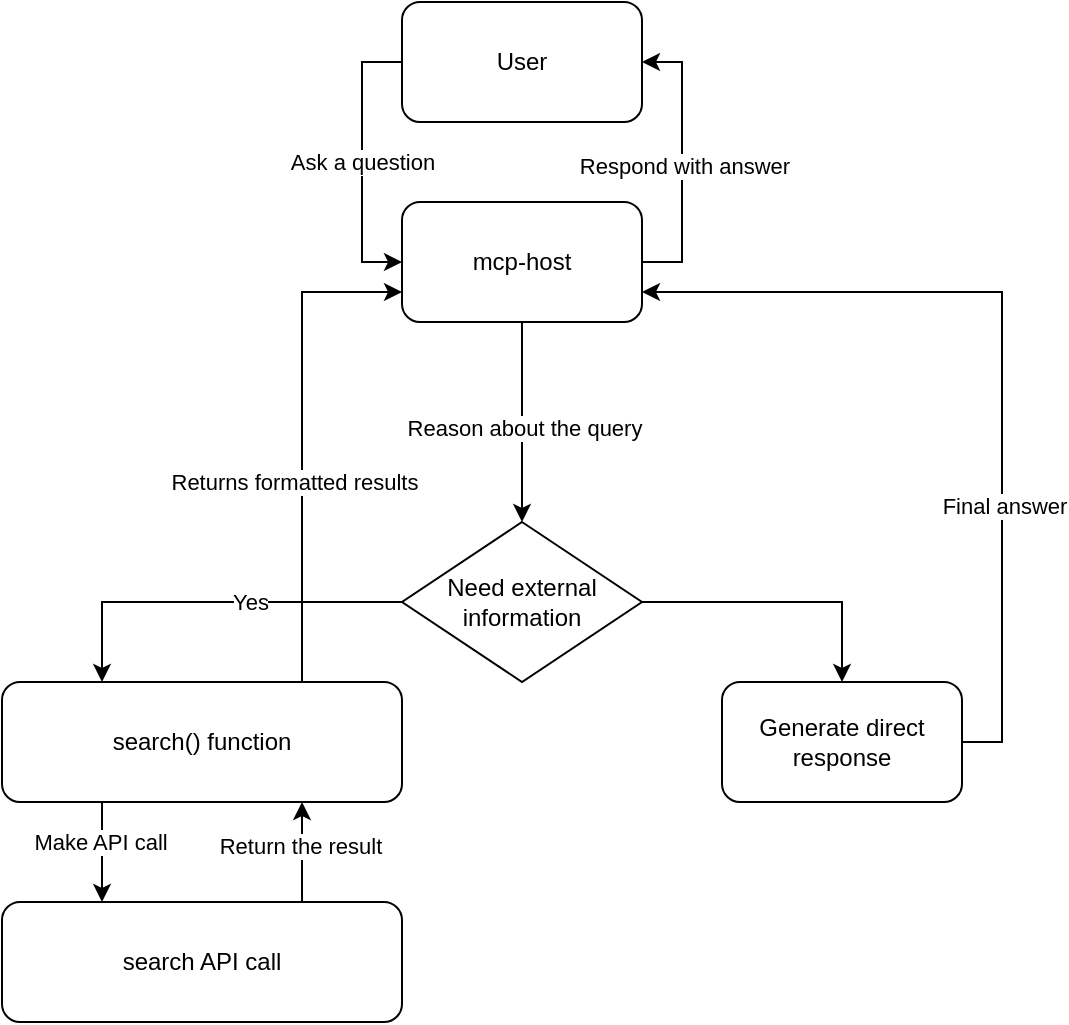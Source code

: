 <mxfile version="27.0.9">
  <diagram name="Page-1" id="bu5rQCv1PmsTUSAzEvVo">
    <mxGraphModel dx="961" dy="621" grid="1" gridSize="10" guides="1" tooltips="1" connect="1" arrows="1" fold="1" page="1" pageScale="1" pageWidth="850" pageHeight="1100" math="0" shadow="0">
      <root>
        <mxCell id="0" />
        <mxCell id="1" parent="0" />
        <mxCell id="Cg0X3WxZHqH74CvIOkin-3" style="edgeStyle=orthogonalEdgeStyle;rounded=0;orthogonalLoop=1;jettySize=auto;html=1;exitX=0;exitY=0.5;exitDx=0;exitDy=0;entryX=0;entryY=0.5;entryDx=0;entryDy=0;" edge="1" parent="1" source="Cg0X3WxZHqH74CvIOkin-1" target="Cg0X3WxZHqH74CvIOkin-2">
          <mxGeometry relative="1" as="geometry" />
        </mxCell>
        <mxCell id="Cg0X3WxZHqH74CvIOkin-4" value="Ask a question" style="edgeLabel;html=1;align=center;verticalAlign=middle;resizable=0;points=[];" vertex="1" connectable="0" parent="Cg0X3WxZHqH74CvIOkin-3">
          <mxGeometry x="0.002" relative="1" as="geometry">
            <mxPoint as="offset" />
          </mxGeometry>
        </mxCell>
        <mxCell id="Cg0X3WxZHqH74CvIOkin-1" value="User" style="rounded=1;whiteSpace=wrap;html=1;" vertex="1" parent="1">
          <mxGeometry x="320" y="60" width="120" height="60" as="geometry" />
        </mxCell>
        <mxCell id="Cg0X3WxZHqH74CvIOkin-5" style="edgeStyle=orthogonalEdgeStyle;rounded=0;orthogonalLoop=1;jettySize=auto;html=1;exitX=1;exitY=0.5;exitDx=0;exitDy=0;entryX=1;entryY=0.5;entryDx=0;entryDy=0;" edge="1" parent="1" source="Cg0X3WxZHqH74CvIOkin-2" target="Cg0X3WxZHqH74CvIOkin-1">
          <mxGeometry relative="1" as="geometry" />
        </mxCell>
        <mxCell id="Cg0X3WxZHqH74CvIOkin-6" value="Respond with answer" style="edgeLabel;html=1;align=center;verticalAlign=middle;resizable=0;points=[];" vertex="1" connectable="0" parent="Cg0X3WxZHqH74CvIOkin-5">
          <mxGeometry x="-0.031" y="-1" relative="1" as="geometry">
            <mxPoint as="offset" />
          </mxGeometry>
        </mxCell>
        <mxCell id="Cg0X3WxZHqH74CvIOkin-8" style="edgeStyle=orthogonalEdgeStyle;rounded=0;orthogonalLoop=1;jettySize=auto;html=1;exitX=0.5;exitY=1;exitDx=0;exitDy=0;entryX=0.5;entryY=0;entryDx=0;entryDy=0;" edge="1" parent="1" source="Cg0X3WxZHqH74CvIOkin-2" target="Cg0X3WxZHqH74CvIOkin-10">
          <mxGeometry relative="1" as="geometry">
            <mxPoint x="380" y="310" as="targetPoint" />
          </mxGeometry>
        </mxCell>
        <mxCell id="Cg0X3WxZHqH74CvIOkin-9" value="Reason about the query" style="edgeLabel;html=1;align=center;verticalAlign=middle;resizable=0;points=[];" vertex="1" connectable="0" parent="Cg0X3WxZHqH74CvIOkin-8">
          <mxGeometry x="0.048" y="1" relative="1" as="geometry">
            <mxPoint as="offset" />
          </mxGeometry>
        </mxCell>
        <mxCell id="Cg0X3WxZHqH74CvIOkin-2" value="mcp-host" style="rounded=1;whiteSpace=wrap;html=1;" vertex="1" parent="1">
          <mxGeometry x="320" y="160" width="120" height="60" as="geometry" />
        </mxCell>
        <mxCell id="Cg0X3WxZHqH74CvIOkin-13" style="edgeStyle=orthogonalEdgeStyle;rounded=0;orthogonalLoop=1;jettySize=auto;html=1;exitX=0;exitY=0.5;exitDx=0;exitDy=0;entryX=0.25;entryY=0;entryDx=0;entryDy=0;" edge="1" parent="1" source="Cg0X3WxZHqH74CvIOkin-10" target="Cg0X3WxZHqH74CvIOkin-12">
          <mxGeometry relative="1" as="geometry">
            <mxPoint x="170" y="370" as="targetPoint" />
          </mxGeometry>
        </mxCell>
        <mxCell id="Cg0X3WxZHqH74CvIOkin-14" value="Yes" style="edgeLabel;html=1;align=center;verticalAlign=middle;resizable=0;points=[];" vertex="1" connectable="0" parent="Cg0X3WxZHqH74CvIOkin-13">
          <mxGeometry x="-0.202" relative="1" as="geometry">
            <mxPoint as="offset" />
          </mxGeometry>
        </mxCell>
        <mxCell id="Cg0X3WxZHqH74CvIOkin-22" style="edgeStyle=orthogonalEdgeStyle;rounded=0;orthogonalLoop=1;jettySize=auto;html=1;exitX=1;exitY=0.5;exitDx=0;exitDy=0;entryX=0.5;entryY=0;entryDx=0;entryDy=0;" edge="1" parent="1" source="Cg0X3WxZHqH74CvIOkin-10" target="Cg0X3WxZHqH74CvIOkin-21">
          <mxGeometry relative="1" as="geometry" />
        </mxCell>
        <mxCell id="Cg0X3WxZHqH74CvIOkin-10" value="Need external information" style="rhombus;whiteSpace=wrap;html=1;" vertex="1" parent="1">
          <mxGeometry x="320" y="320" width="120" height="80" as="geometry" />
        </mxCell>
        <mxCell id="Cg0X3WxZHqH74CvIOkin-16" style="edgeStyle=orthogonalEdgeStyle;rounded=0;orthogonalLoop=1;jettySize=auto;html=1;exitX=0.25;exitY=1;exitDx=0;exitDy=0;entryX=0.25;entryY=0;entryDx=0;entryDy=0;" edge="1" parent="1" source="Cg0X3WxZHqH74CvIOkin-12" target="Cg0X3WxZHqH74CvIOkin-15">
          <mxGeometry relative="1" as="geometry" />
        </mxCell>
        <mxCell id="Cg0X3WxZHqH74CvIOkin-18" value="Make API call" style="edgeLabel;html=1;align=center;verticalAlign=middle;resizable=0;points=[];" vertex="1" connectable="0" parent="Cg0X3WxZHqH74CvIOkin-16">
          <mxGeometry x="-0.194" y="-1" relative="1" as="geometry">
            <mxPoint as="offset" />
          </mxGeometry>
        </mxCell>
        <mxCell id="Cg0X3WxZHqH74CvIOkin-25" style="edgeStyle=orthogonalEdgeStyle;rounded=0;orthogonalLoop=1;jettySize=auto;html=1;exitX=0.75;exitY=0;exitDx=0;exitDy=0;entryX=0;entryY=0.75;entryDx=0;entryDy=0;" edge="1" parent="1" source="Cg0X3WxZHqH74CvIOkin-12" target="Cg0X3WxZHqH74CvIOkin-2">
          <mxGeometry relative="1" as="geometry" />
        </mxCell>
        <mxCell id="Cg0X3WxZHqH74CvIOkin-26" value="Returns formatted results" style="edgeLabel;html=1;align=center;verticalAlign=middle;resizable=0;points=[];" vertex="1" connectable="0" parent="Cg0X3WxZHqH74CvIOkin-25">
          <mxGeometry x="0.003" y="4" relative="1" as="geometry">
            <mxPoint y="23" as="offset" />
          </mxGeometry>
        </mxCell>
        <mxCell id="Cg0X3WxZHqH74CvIOkin-12" value="search() function" style="rounded=1;whiteSpace=wrap;html=1;" vertex="1" parent="1">
          <mxGeometry x="120" y="400" width="200" height="60" as="geometry" />
        </mxCell>
        <mxCell id="Cg0X3WxZHqH74CvIOkin-17" style="edgeStyle=orthogonalEdgeStyle;rounded=0;orthogonalLoop=1;jettySize=auto;html=1;exitX=0.75;exitY=0;exitDx=0;exitDy=0;entryX=0.75;entryY=1;entryDx=0;entryDy=0;" edge="1" parent="1" source="Cg0X3WxZHqH74CvIOkin-15" target="Cg0X3WxZHqH74CvIOkin-12">
          <mxGeometry relative="1" as="geometry" />
        </mxCell>
        <mxCell id="Cg0X3WxZHqH74CvIOkin-19" value="Return the result" style="edgeLabel;html=1;align=center;verticalAlign=middle;resizable=0;points=[];" vertex="1" connectable="0" parent="Cg0X3WxZHqH74CvIOkin-17">
          <mxGeometry x="0.114" y="1" relative="1" as="geometry">
            <mxPoint as="offset" />
          </mxGeometry>
        </mxCell>
        <mxCell id="Cg0X3WxZHqH74CvIOkin-15" value="search API call" style="rounded=1;whiteSpace=wrap;html=1;" vertex="1" parent="1">
          <mxGeometry x="120" y="510" width="200" height="60" as="geometry" />
        </mxCell>
        <mxCell id="Cg0X3WxZHqH74CvIOkin-23" style="edgeStyle=orthogonalEdgeStyle;rounded=0;orthogonalLoop=1;jettySize=auto;html=1;exitX=1;exitY=0.5;exitDx=0;exitDy=0;entryX=1;entryY=0.75;entryDx=0;entryDy=0;" edge="1" parent="1" source="Cg0X3WxZHqH74CvIOkin-21" target="Cg0X3WxZHqH74CvIOkin-2">
          <mxGeometry relative="1" as="geometry" />
        </mxCell>
        <mxCell id="Cg0X3WxZHqH74CvIOkin-27" value="Final answer" style="edgeLabel;html=1;align=center;verticalAlign=middle;resizable=0;points=[];" vertex="1" connectable="0" parent="Cg0X3WxZHqH74CvIOkin-23">
          <mxGeometry x="-0.351" y="-1" relative="1" as="geometry">
            <mxPoint as="offset" />
          </mxGeometry>
        </mxCell>
        <mxCell id="Cg0X3WxZHqH74CvIOkin-21" value="Generate direct response" style="rounded=1;whiteSpace=wrap;html=1;" vertex="1" parent="1">
          <mxGeometry x="480" y="400" width="120" height="60" as="geometry" />
        </mxCell>
      </root>
    </mxGraphModel>
  </diagram>
</mxfile>
